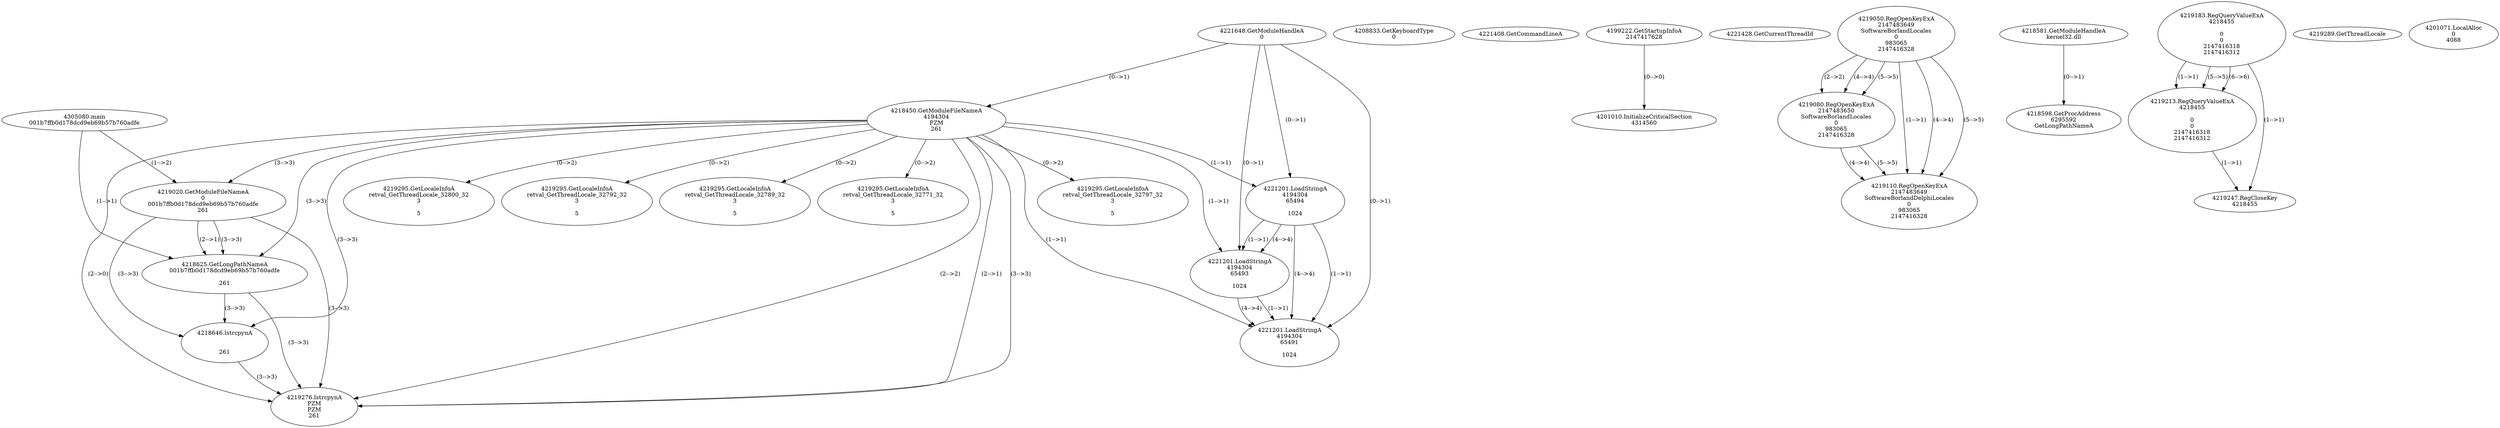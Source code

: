 // Global SCDG with merge call
digraph {
	0 [label="4305080.main
001b7ffb0d178dcd9eb69b57b760adfe"]
	1 [label="4221648.GetModuleHandleA
0"]
	2 [label="4208833.GetKeyboardType
0"]
	3 [label="4221408.GetCommandLineA
"]
	4 [label="4199222.GetStartupInfoA
2147417628"]
	5 [label="4221428.GetCurrentThreadId
"]
	6 [label="4218450.GetModuleFileNameA
4194304
PZM
261"]
	1 -> 6 [label="(0-->1)"]
	7 [label="4219020.GetModuleFileNameA
0
001b7ffb0d178dcd9eb69b57b760adfe
261"]
	0 -> 7 [label="(1-->2)"]
	6 -> 7 [label="(3-->3)"]
	8 [label="4219050.RegOpenKeyExA
2147483649
Software\Borland\Locales
0
983065
2147416328"]
	9 [label="4219080.RegOpenKeyExA
2147483650
Software\Borland\Locales
0
983065
2147416328"]
	8 -> 9 [label="(2-->2)"]
	8 -> 9 [label="(4-->4)"]
	8 -> 9 [label="(5-->5)"]
	10 [label="4218581.GetModuleHandleA
kernel32.dll"]
	11 [label="4218598.GetProcAddress
6295592
GetLongPathNameA"]
	10 -> 11 [label="(0-->1)"]
	12 [label="4218625.GetLongPathNameA
001b7ffb0d178dcd9eb69b57b760adfe

261"]
	0 -> 12 [label="(1-->1)"]
	7 -> 12 [label="(2-->1)"]
	6 -> 12 [label="(3-->3)"]
	7 -> 12 [label="(3-->3)"]
	13 [label="4218646.lstrcpynA


261"]
	6 -> 13 [label="(3-->3)"]
	7 -> 13 [label="(3-->3)"]
	12 -> 13 [label="(3-->3)"]
	14 [label="4219183.RegQueryValueExA
4218455

0
0
2147416318
2147416312"]
	15 [label="4219213.RegQueryValueExA
4218455

0
0
2147416318
2147416312"]
	14 -> 15 [label="(1-->1)"]
	14 -> 15 [label="(5-->5)"]
	14 -> 15 [label="(6-->6)"]
	16 [label="4219247.RegCloseKey
4218455"]
	14 -> 16 [label="(1-->1)"]
	15 -> 16 [label="(1-->1)"]
	17 [label="4219276.lstrcpynA
PZM
PZM
261"]
	6 -> 17 [label="(2-->1)"]
	6 -> 17 [label="(2-->2)"]
	6 -> 17 [label="(3-->3)"]
	7 -> 17 [label="(3-->3)"]
	12 -> 17 [label="(3-->3)"]
	13 -> 17 [label="(3-->3)"]
	6 -> 17 [label="(2-->0)"]
	18 [label="4219289.GetThreadLocale
"]
	19 [label="4219295.GetLocaleInfoA
retval_GetThreadLocale_32800_32
3

5"]
	6 -> 19 [label="(0-->2)"]
	20 [label="4221201.LoadStringA
4194304
65494

1024"]
	1 -> 20 [label="(0-->1)"]
	6 -> 20 [label="(1-->1)"]
	21 [label="4221201.LoadStringA
4194304
65493

1024"]
	1 -> 21 [label="(0-->1)"]
	6 -> 21 [label="(1-->1)"]
	20 -> 21 [label="(1-->1)"]
	20 -> 21 [label="(4-->4)"]
	22 [label="4201010.InitializeCriticalSection
4314560"]
	4 -> 22 [label="(0-->0)"]
	23 [label="4219295.GetLocaleInfoA
retval_GetThreadLocale_32792_32
3

5"]
	6 -> 23 [label="(0-->2)"]
	24 [label="4219295.GetLocaleInfoA
retval_GetThreadLocale_32789_32
3

5"]
	6 -> 24 [label="(0-->2)"]
	25 [label="4219110.RegOpenKeyExA
2147483649
Software\Borland\Delphi\Locales
0
983065
2147416328"]
	8 -> 25 [label="(1-->1)"]
	8 -> 25 [label="(4-->4)"]
	9 -> 25 [label="(4-->4)"]
	8 -> 25 [label="(5-->5)"]
	9 -> 25 [label="(5-->5)"]
	26 [label="4219295.GetLocaleInfoA
retval_GetThreadLocale_32771_32
3

5"]
	6 -> 26 [label="(0-->2)"]
	27 [label="4201071.LocalAlloc
0
4088"]
	28 [label="4219295.GetLocaleInfoA
retval_GetThreadLocale_32797_32
3

5"]
	6 -> 28 [label="(0-->2)"]
	29 [label="4221201.LoadStringA
4194304
65491

1024"]
	1 -> 29 [label="(0-->1)"]
	6 -> 29 [label="(1-->1)"]
	20 -> 29 [label="(1-->1)"]
	21 -> 29 [label="(1-->1)"]
	20 -> 29 [label="(4-->4)"]
	21 -> 29 [label="(4-->4)"]
}
